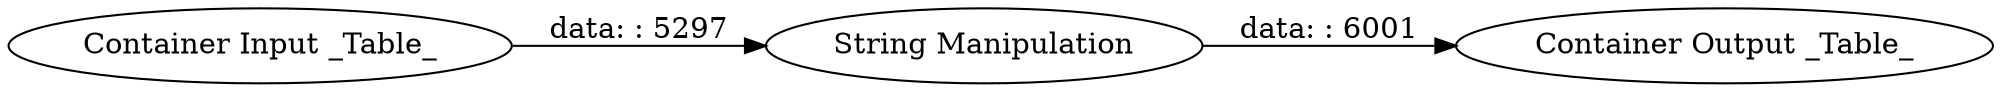 digraph {
	"-1400742808386322749_3" [label="String Manipulation"]
	"-1400742808386322749_2" [label="Container Output _Table_"]
	"-1400742808386322749_1" [label="Container Input _Table_"]
	"-1400742808386322749_3" -> "-1400742808386322749_2" [label="data: : 6001"]
	"-1400742808386322749_1" -> "-1400742808386322749_3" [label="data: : 5297"]
	rankdir=LR
}
